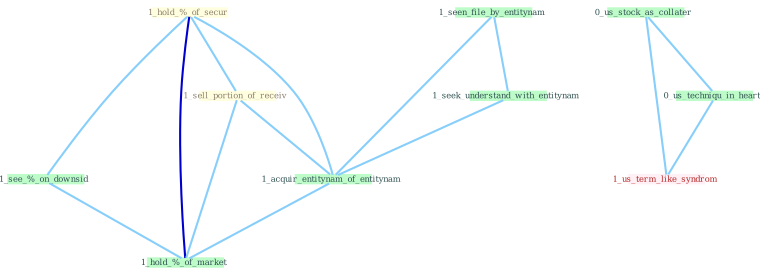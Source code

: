 Graph G{ 
    node
    [shape=polygon,style=filled,width=.5,height=.06,color="#BDFCC9",fixedsize=true,fontsize=4,
    fontcolor="#2f4f4f"];
    {node
    [color="#ffffe0", fontcolor="#8b7d6b"] "1_hold_%_of_secur " "1_sell_portion_of_receiv "}
{node [color="#fff0f5", fontcolor="#b22222"] "1_us_term_like_syndrom "}
edge [color="#B0E2FF"];

	"1_hold_%_of_secur " -- "1_sell_portion_of_receiv " [w="1", color="#87cefa" ];
	"1_hold_%_of_secur " -- "1_acquir_entitynam_of_entitynam " [w="1", color="#87cefa" ];
	"1_hold_%_of_secur " -- "1_see_%_on_downsid " [w="1", color="#87cefa" ];
	"1_hold_%_of_secur " -- "1_hold_%_of_market " [w="3", color="#0000cd" , len=0.6];
	"1_sell_portion_of_receiv " -- "1_acquir_entitynam_of_entitynam " [w="1", color="#87cefa" ];
	"1_sell_portion_of_receiv " -- "1_hold_%_of_market " [w="1", color="#87cefa" ];
	"1_seen_file_by_entitynam " -- "1_seek_understand_with_entitynam " [w="1", color="#87cefa" ];
	"1_seen_file_by_entitynam " -- "1_acquir_entitynam_of_entitynam " [w="1", color="#87cefa" ];
	"0_us_stock_as_collater " -- "0_us_techniqu_in_heart " [w="1", color="#87cefa" ];
	"0_us_stock_as_collater " -- "1_us_term_like_syndrom " [w="1", color="#87cefa" ];
	"1_seek_understand_with_entitynam " -- "1_acquir_entitynam_of_entitynam " [w="1", color="#87cefa" ];
	"1_acquir_entitynam_of_entitynam " -- "1_hold_%_of_market " [w="1", color="#87cefa" ];
	"0_us_techniqu_in_heart " -- "1_us_term_like_syndrom " [w="1", color="#87cefa" ];
	"1_see_%_on_downsid " -- "1_hold_%_of_market " [w="1", color="#87cefa" ];
}